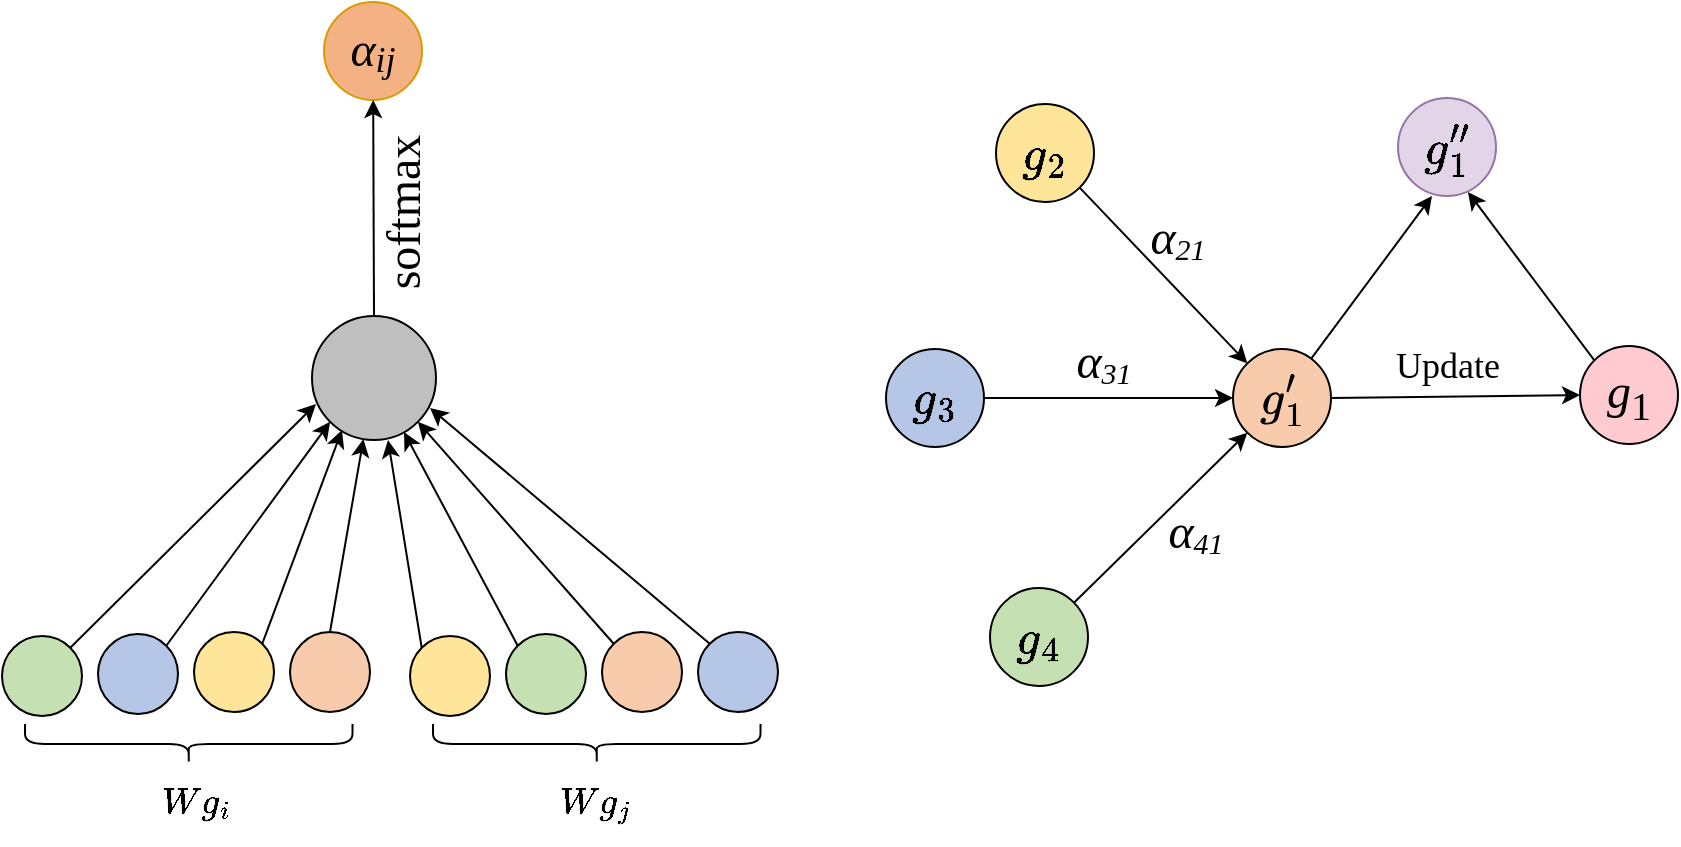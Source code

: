 <mxfile version="24.0.2" type="github">
  <diagram name="第 1 页" id="f0Q-XP88D9cHkuUK9u9R">
    <mxGraphModel dx="1221" dy="733" grid="0" gridSize="10" guides="1" tooltips="1" connect="1" arrows="1" fold="1" page="1" pageScale="1" pageWidth="1027" pageHeight="412" math="1" shadow="0">
      <root>
        <mxCell id="0" />
        <mxCell id="1" parent="0" />
        <mxCell id="7sGQZ9yojEYU0a86g81N-2" value="&lt;font style=&quot;font-size: 18px;&quot;&gt;&lt;i&gt;&lt;font style=&quot;font-size: 24px;&quot; face=&quot;Times New Roman&quot;&gt;α&lt;/font&gt;&lt;/i&gt;&lt;/font&gt;&lt;font size=&quot;1&quot;&gt;&lt;i&gt;&lt;sub&gt;&lt;font style=&quot;font-size: 18px;&quot; face=&quot;Times New Roman&quot;&gt;ij&lt;/font&gt;&lt;/sub&gt;&lt;/i&gt;&lt;/font&gt;" style="ellipse;whiteSpace=wrap;html=1;aspect=fixed;fontFamily=宋体;fontSource=https%3A%2F%2Ffonts.googleapis.com%2Fcss%3Ffamily%3D%25E5%25AE%258B%25E4%25BD%2593;fillColor=#f4b183;strokeColor=#d79b00;" vertex="1" parent="1">
          <mxGeometry x="272" y="3" width="49" height="49" as="geometry" />
        </mxCell>
        <mxCell id="7sGQZ9yojEYU0a86g81N-27" style="edgeStyle=none;rounded=0;orthogonalLoop=1;jettySize=auto;html=1;exitX=0.5;exitY=0;exitDx=0;exitDy=0;" edge="1" parent="1" source="7sGQZ9yojEYU0a86g81N-3" target="7sGQZ9yojEYU0a86g81N-2">
          <mxGeometry relative="1" as="geometry" />
        </mxCell>
        <mxCell id="7sGQZ9yojEYU0a86g81N-3" value="" style="ellipse;whiteSpace=wrap;html=1;aspect=fixed;fontFamily=宋体;fontSource=https%3A%2F%2Ffonts.googleapis.com%2Fcss%3Ffamily%3D%25E5%25AE%258B%25E4%25BD%2593;fillColor=#bfbfbf;" vertex="1" parent="1">
          <mxGeometry x="266" y="160" width="62" height="62" as="geometry" />
        </mxCell>
        <mxCell id="7sGQZ9yojEYU0a86g81N-13" style="edgeStyle=none;rounded=0;orthogonalLoop=1;jettySize=auto;html=1;exitX=1;exitY=0;exitDx=0;exitDy=0;entryX=0;entryY=1;entryDx=0;entryDy=0;" edge="1" parent="1" source="7sGQZ9yojEYU0a86g81N-4" target="7sGQZ9yojEYU0a86g81N-3">
          <mxGeometry relative="1" as="geometry">
            <mxPoint x="273" y="212" as="targetPoint" />
          </mxGeometry>
        </mxCell>
        <mxCell id="7sGQZ9yojEYU0a86g81N-4" value="" style="ellipse;whiteSpace=wrap;html=1;aspect=fixed;fontFamily=宋体;fontSource=https%3A%2F%2Ffonts.googleapis.com%2Fcss%3Ffamily%3D%25E5%25AE%258B%25E4%25BD%2593;fillColor=#b5c6e7;" vertex="1" parent="1">
          <mxGeometry x="159" y="319" width="40" height="40" as="geometry" />
        </mxCell>
        <mxCell id="7sGQZ9yojEYU0a86g81N-5" value="" style="ellipse;whiteSpace=wrap;html=1;aspect=fixed;fontFamily=宋体;fontSource=https%3A%2F%2Ffonts.googleapis.com%2Fcss%3Ffamily%3D%25E5%25AE%258B%25E4%25BD%2593;fillColor=#fee599;" vertex="1" parent="1">
          <mxGeometry x="207" y="318" width="40" height="40" as="geometry" />
        </mxCell>
        <mxCell id="7sGQZ9yojEYU0a86g81N-15" style="edgeStyle=none;rounded=0;orthogonalLoop=1;jettySize=auto;html=1;exitX=0.5;exitY=0;exitDx=0;exitDy=0;" edge="1" parent="1" source="7sGQZ9yojEYU0a86g81N-6" target="7sGQZ9yojEYU0a86g81N-3">
          <mxGeometry relative="1" as="geometry" />
        </mxCell>
        <mxCell id="7sGQZ9yojEYU0a86g81N-6" value="" style="ellipse;whiteSpace=wrap;html=1;aspect=fixed;fontFamily=宋体;fontSource=https%3A%2F%2Ffonts.googleapis.com%2Fcss%3Ffamily%3D%25E5%25AE%258B%25E4%25BD%2593;fillColor=#f7cbac;" vertex="1" parent="1">
          <mxGeometry x="255" y="318" width="40" height="40" as="geometry" />
        </mxCell>
        <mxCell id="7sGQZ9yojEYU0a86g81N-12" style="edgeStyle=none;rounded=0;orthogonalLoop=1;jettySize=auto;html=1;exitX=1;exitY=0;exitDx=0;exitDy=0;" edge="1" parent="1" source="7sGQZ9yojEYU0a86g81N-7">
          <mxGeometry relative="1" as="geometry">
            <mxPoint x="268" y="204" as="targetPoint" />
          </mxGeometry>
        </mxCell>
        <mxCell id="7sGQZ9yojEYU0a86g81N-7" value="" style="ellipse;whiteSpace=wrap;html=1;aspect=fixed;fontFamily=宋体;fontSource=https%3A%2F%2Ffonts.googleapis.com%2Fcss%3Ffamily%3D%25E5%25AE%258B%25E4%25BD%2593;fillColor=#c5e0b3;" vertex="1" parent="1">
          <mxGeometry x="111" y="320" width="40" height="40" as="geometry" />
        </mxCell>
        <mxCell id="7sGQZ9yojEYU0a86g81N-8" value="" style="shape=curlyBracket;whiteSpace=wrap;html=1;rounded=1;labelPosition=left;verticalLabelPosition=middle;align=right;verticalAlign=middle;rotation=-90;" vertex="1" parent="1">
          <mxGeometry x="194.38" y="292.13" width="20" height="163.75" as="geometry" />
        </mxCell>
        <mxCell id="7sGQZ9yojEYU0a86g81N-14" style="edgeStyle=none;rounded=0;orthogonalLoop=1;jettySize=auto;html=1;exitX=1;exitY=0;exitDx=0;exitDy=0;" edge="1" parent="1" source="7sGQZ9yojEYU0a86g81N-5">
          <mxGeometry relative="1" as="geometry">
            <mxPoint x="281" y="217" as="targetPoint" />
          </mxGeometry>
        </mxCell>
        <mxCell id="7sGQZ9yojEYU0a86g81N-22" style="edgeStyle=none;rounded=0;orthogonalLoop=1;jettySize=auto;html=1;exitX=0;exitY=0;exitDx=0;exitDy=0;" edge="1" parent="1" source="7sGQZ9yojEYU0a86g81N-16">
          <mxGeometry relative="1" as="geometry">
            <mxPoint x="312" y="218" as="targetPoint" />
          </mxGeometry>
        </mxCell>
        <mxCell id="7sGQZ9yojEYU0a86g81N-16" value="" style="ellipse;whiteSpace=wrap;html=1;aspect=fixed;fontFamily=宋体;fontSource=https%3A%2F%2Ffonts.googleapis.com%2Fcss%3Ffamily%3D%25E5%25AE%258B%25E4%25BD%2593;fillColor=#c5e0b3;" vertex="1" parent="1">
          <mxGeometry x="363" y="319" width="40" height="40" as="geometry" />
        </mxCell>
        <mxCell id="7sGQZ9yojEYU0a86g81N-23" style="edgeStyle=none;rounded=0;orthogonalLoop=1;jettySize=auto;html=1;exitX=0;exitY=0;exitDx=0;exitDy=0;entryX=1;entryY=1;entryDx=0;entryDy=0;" edge="1" parent="1" source="7sGQZ9yojEYU0a86g81N-17" target="7sGQZ9yojEYU0a86g81N-3">
          <mxGeometry relative="1" as="geometry" />
        </mxCell>
        <mxCell id="7sGQZ9yojEYU0a86g81N-17" value="" style="ellipse;whiteSpace=wrap;html=1;aspect=fixed;fontFamily=宋体;fontSource=https%3A%2F%2Ffonts.googleapis.com%2Fcss%3Ffamily%3D%25E5%25AE%258B%25E4%25BD%2593;fillColor=#f7cbac;" vertex="1" parent="1">
          <mxGeometry x="411" y="318" width="40" height="40" as="geometry" />
        </mxCell>
        <mxCell id="7sGQZ9yojEYU0a86g81N-18" value="" style="ellipse;whiteSpace=wrap;html=1;aspect=fixed;fontFamily=宋体;fontSource=https%3A%2F%2Ffonts.googleapis.com%2Fcss%3Ffamily%3D%25E5%25AE%258B%25E4%25BD%2593;fillColor=#b5c6e7;" vertex="1" parent="1">
          <mxGeometry x="459" y="318" width="40" height="40" as="geometry" />
        </mxCell>
        <mxCell id="7sGQZ9yojEYU0a86g81N-19" value="" style="ellipse;whiteSpace=wrap;html=1;aspect=fixed;fontFamily=宋体;fontSource=https%3A%2F%2Ffonts.googleapis.com%2Fcss%3Ffamily%3D%25E5%25AE%258B%25E4%25BD%2593;fillColor=#fee599;" vertex="1" parent="1">
          <mxGeometry x="315" y="320" width="40" height="40" as="geometry" />
        </mxCell>
        <mxCell id="7sGQZ9yojEYU0a86g81N-20" value="" style="shape=curlyBracket;whiteSpace=wrap;html=1;rounded=1;labelPosition=left;verticalLabelPosition=middle;align=right;verticalAlign=middle;rotation=-90;" vertex="1" parent="1">
          <mxGeometry x="398.38" y="292.13" width="20" height="163.75" as="geometry" />
        </mxCell>
        <mxCell id="7sGQZ9yojEYU0a86g81N-21" style="edgeStyle=none;rounded=0;orthogonalLoop=1;jettySize=auto;html=1;exitX=0;exitY=0;exitDx=0;exitDy=0;entryX=0.613;entryY=1;entryDx=0;entryDy=0;entryPerimeter=0;" edge="1" parent="1" source="7sGQZ9yojEYU0a86g81N-19" target="7sGQZ9yojEYU0a86g81N-3">
          <mxGeometry relative="1" as="geometry" />
        </mxCell>
        <mxCell id="7sGQZ9yojEYU0a86g81N-24" style="edgeStyle=none;rounded=0;orthogonalLoop=1;jettySize=auto;html=1;exitX=0;exitY=0;exitDx=0;exitDy=0;entryX=0.952;entryY=0.742;entryDx=0;entryDy=0;entryPerimeter=0;" edge="1" parent="1" source="7sGQZ9yojEYU0a86g81N-18" target="7sGQZ9yojEYU0a86g81N-3">
          <mxGeometry relative="1" as="geometry" />
        </mxCell>
        <mxCell id="7sGQZ9yojEYU0a86g81N-28" value="&lt;font face=&quot;Times New Roman&quot; style=&quot;font-size: 24px;&quot;&gt;softmax&lt;/font&gt;" style="text;strokeColor=none;align=center;fillColor=none;html=1;verticalAlign=middle;whiteSpace=wrap;rounded=0;rotation=-90;" vertex="1" parent="1">
          <mxGeometry x="282" y="93" width="60" height="30" as="geometry" />
        </mxCell>
        <mxCell id="7sGQZ9yojEYU0a86g81N-56" style="edgeStyle=none;rounded=0;orthogonalLoop=1;jettySize=auto;html=1;exitX=1;exitY=0.5;exitDx=0;exitDy=0;entryX=0;entryY=0.5;entryDx=0;entryDy=0;" edge="1" parent="1" source="7sGQZ9yojEYU0a86g81N-35" target="7sGQZ9yojEYU0a86g81N-37">
          <mxGeometry relative="1" as="geometry" />
        </mxCell>
        <mxCell id="7sGQZ9yojEYU0a86g81N-35" value="&lt;font face=&quot;Times New Roman&quot; style=&quot;font-size: 24px;&quot;&gt;&lt;i style=&quot;font-size: 24px;&quot;&gt;$$g_{3}$$&lt;/i&gt;&lt;/font&gt;" style="ellipse;whiteSpace=wrap;html=1;aspect=fixed;fontFamily=宋体;fontSource=https%3A%2F%2Ffonts.googleapis.com%2Fcss%3Ffamily%3D%25E5%25AE%258B%25E4%25BD%2593;fontSize=24;fillColor=#b5c6e7;" vertex="1" parent="1">
          <mxGeometry x="553" y="176.5" width="49" height="49" as="geometry" />
        </mxCell>
        <mxCell id="7sGQZ9yojEYU0a86g81N-57" style="edgeStyle=none;rounded=0;orthogonalLoop=1;jettySize=auto;html=1;exitX=1;exitY=0.5;exitDx=0;exitDy=0;entryX=0;entryY=0.5;entryDx=0;entryDy=0;" edge="1" parent="1" source="7sGQZ9yojEYU0a86g81N-37" target="7sGQZ9yojEYU0a86g81N-50">
          <mxGeometry relative="1" as="geometry" />
        </mxCell>
        <mxCell id="7sGQZ9yojEYU0a86g81N-37" value="&lt;font face=&quot;Times New Roman&quot; style=&quot;font-size: 24px;&quot;&gt;&lt;svg style=&quot;vertical-align: -0.559ex; font-size: 24px;&quot; xmlns=&quot;http://www.w3.org/2000/svg&quot; width=&quot;2.067ex&quot; height=&quot;2.389ex&quot; role=&quot;img&quot; viewBox=&quot;0 -809 913.6 1056&quot; xmlns:xlink=&quot;http://www.w3.org/1999/xlink&quot;&gt;&lt;defs style=&quot;font-size: 24px;&quot;&gt;&lt;path id=&quot;MJX-13-TEX-I-1D454&quot; d=&quot;M311 43Q296 30 267 15T206 0Q143 0 105 45T66 160Q66 265 143 353T314 442Q361 442 401 394L404 398Q406 401 409 404T418 412T431 419T447 422Q461 422 470 413T480 394Q480 379 423 152T363 -80Q345 -134 286 -169T151 -205Q10 -205 10 -137Q10 -111 28 -91T74 -71Q89 -71 102 -80T116 -111Q116 -121 114 -130T107 -144T99 -154T92 -162L90 -164H91Q101 -167 151 -167Q189 -167 211 -155Q234 -144 254 -122T282 -75Q288 -56 298 -13Q311 35 311 43ZM384 328L380 339Q377 350 375 354T369 368T359 382T346 393T328 402T306 405Q262 405 221 352Q191 313 171 233T151 117Q151 38 213 38Q269 38 323 108L331 118L384 328Z&quot; style=&quot;font-size: 24px;&quot;&gt;&lt;/path&gt;&lt;path id=&quot;MJX-13-TEX-V-2032&quot; d=&quot;M79 43Q73 43 52 49T30 61Q30 68 85 293T146 528Q161 560 198 560Q218 560 240 545T262 501Q262 496 260 486Q259 479 173 263T84 45T79 43Z&quot; style=&quot;font-size: 24px;&quot;&gt;&lt;/path&gt;&lt;path id=&quot;MJX-13-TEX-N-31&quot; d=&quot;M213 578L200 573Q186 568 160 563T102 556H83V602H102Q149 604 189 617T245 641T273 663Q275 666 285 666Q294 666 302 660V361L303 61Q310 54 315 52T339 48T401 46H427V0H416Q395 3 257 3Q121 3 100 0H88V46H114Q136 46 152 46T177 47T193 50T201 52T207 57T213 61V578Z&quot; style=&quot;font-size: 24px;&quot;&gt;&lt;/path&gt;&lt;/defs&gt;&lt;g stroke=&quot;currentColor&quot; fill=&quot;currentColor&quot; stroke-width=&quot;0&quot; transform=&quot;scale(1,-1)&quot; style=&quot;font-size: 24px;&quot;&gt;&lt;g data-mml-node=&quot;math&quot; style=&quot;font-size: 24px;&quot;&gt;&lt;g data-mml-node=&quot;msubsup&quot; style=&quot;font-size: 24px;&quot;&gt;&lt;g data-mml-node=&quot;mi&quot; style=&quot;font-size: 24px;&quot;&gt;&lt;use data-c=&quot;1D454&quot; xlink:href=&quot;#MJX-13-TEX-I-1D454&quot; style=&quot;font-size: 24px;&quot;&gt;&lt;/use&gt;&lt;/g&gt;&lt;g data-mml-node=&quot;TeXAtom&quot; transform=&quot;translate(510,413) scale(0.707)&quot; data-mjx-texclass=&quot;ORD&quot; style=&quot;font-size: 24px;&quot;&gt;&lt;g data-mml-node=&quot;mi&quot; style=&quot;font-size: 24px;&quot;&gt;&lt;use data-c=&quot;2032&quot; xlink:href=&quot;#MJX-13-TEX-V-2032&quot; style=&quot;font-size: 24px;&quot;&gt;&lt;/use&gt;&lt;/g&gt;&lt;/g&gt;&lt;g data-mml-node=&quot;TeXAtom&quot; transform=&quot;translate(510,-247) scale(0.707)&quot; data-mjx-texclass=&quot;ORD&quot; style=&quot;font-size: 24px;&quot;&gt;&lt;g data-mml-node=&quot;mn&quot; style=&quot;font-size: 24px;&quot;&gt;&lt;use data-c=&quot;31&quot; xlink:href=&quot;#MJX-13-TEX-N-31&quot; style=&quot;font-size: 24px;&quot;&gt;&lt;/use&gt;&lt;/g&gt;&lt;/g&gt;&lt;/g&gt;&lt;/g&gt;&lt;/g&gt;&lt;/svg&gt;&lt;/font&gt;" style="ellipse;whiteSpace=wrap;html=1;aspect=fixed;fontFamily=宋体;fontSource=https%3A%2F%2Ffonts.googleapis.com%2Fcss%3Ffamily%3D%25E5%25AE%258B%25E4%25BD%2593;fontSize=24;fillColor=#f7cbac;" vertex="1" parent="1">
          <mxGeometry x="726.5" y="176.5" width="49" height="49" as="geometry" />
        </mxCell>
        <mxCell id="7sGQZ9yojEYU0a86g81N-61" style="edgeStyle=none;rounded=0;orthogonalLoop=1;jettySize=auto;html=1;entryX=0;entryY=1;entryDx=0;entryDy=0;" edge="1" parent="1" source="7sGQZ9yojEYU0a86g81N-46" target="7sGQZ9yojEYU0a86g81N-37">
          <mxGeometry relative="1" as="geometry" />
        </mxCell>
        <mxCell id="7sGQZ9yojEYU0a86g81N-46" value="&lt;font face=&quot;Times New Roman&quot; style=&quot;font-size: 24px;&quot;&gt;&lt;i style=&quot;font-size: 24px;&quot;&gt;$$g_{4}$$&lt;/i&gt;&lt;/font&gt;" style="ellipse;whiteSpace=wrap;html=1;aspect=fixed;fontFamily=宋体;fontSource=https%3A%2F%2Ffonts.googleapis.com%2Fcss%3Ffamily%3D%25E5%25AE%258B%25E4%25BD%2593;fontSize=24;fillColor=#c5e0b3;" vertex="1" parent="1">
          <mxGeometry x="605" y="296" width="49" height="49" as="geometry" />
        </mxCell>
        <mxCell id="7sGQZ9yojEYU0a86g81N-60" style="edgeStyle=none;rounded=0;orthogonalLoop=1;jettySize=auto;html=1;exitX=1;exitY=1;exitDx=0;exitDy=0;entryX=0;entryY=0;entryDx=0;entryDy=0;" edge="1" parent="1" source="7sGQZ9yojEYU0a86g81N-49" target="7sGQZ9yojEYU0a86g81N-37">
          <mxGeometry relative="1" as="geometry" />
        </mxCell>
        <mxCell id="7sGQZ9yojEYU0a86g81N-49" value="&lt;font face=&quot;Times New Roman&quot; style=&quot;font-size: 24px;&quot;&gt;&lt;i style=&quot;font-size: 24px;&quot;&gt;$$g_{2}$$&lt;/i&gt;&lt;/font&gt;" style="ellipse;whiteSpace=wrap;html=1;aspect=fixed;fontFamily=宋体;fontSource=https%3A%2F%2Ffonts.googleapis.com%2Fcss%3Ffamily%3D%25E5%25AE%258B%25E4%25BD%2593;fontSize=24;fillColor=#fee599;" vertex="1" parent="1">
          <mxGeometry x="608" y="54" width="49" height="49" as="geometry" />
        </mxCell>
        <mxCell id="7sGQZ9yojEYU0a86g81N-50" value="&lt;font style=&quot;font-size: 24px;&quot; face=&quot;Times New Roman&quot;&gt;&lt;i&gt;g&lt;/i&gt;&lt;sub&gt;1&lt;/sub&gt;&lt;/font&gt;" style="ellipse;whiteSpace=wrap;html=1;aspect=fixed;fontFamily=宋体;fontSource=https%3A%2F%2Ffonts.googleapis.com%2Fcss%3Ffamily%3D%25E5%25AE%258B%25E4%25BD%2593;fillColor=#ffcad0;" vertex="1" parent="1">
          <mxGeometry x="900" y="175" width="49" height="49" as="geometry" />
        </mxCell>
        <mxCell id="7sGQZ9yojEYU0a86g81N-55" value="&lt;font face=&quot;Times New Roman&quot; style=&quot;font-size: 24px;&quot;&gt;$${g}_{1}^{\prime \prime}$$&lt;/font&gt;" style="ellipse;whiteSpace=wrap;html=1;aspect=fixed;fontFamily=宋体;fontSource=https%3A%2F%2Ffonts.googleapis.com%2Fcss%3Ffamily%3D%25E5%25AE%258B%25E4%25BD%2593;fontSize=24;fillColor=#e1d5e7;strokeColor=#9673a6;" vertex="1" parent="1">
          <mxGeometry x="809" y="51" width="49" height="49" as="geometry" />
        </mxCell>
        <mxCell id="7sGQZ9yojEYU0a86g81N-58" style="edgeStyle=none;rounded=0;orthogonalLoop=1;jettySize=auto;html=1;entryX=0.347;entryY=1;entryDx=0;entryDy=0;entryPerimeter=0;" edge="1" parent="1" source="7sGQZ9yojEYU0a86g81N-37" target="7sGQZ9yojEYU0a86g81N-55">
          <mxGeometry relative="1" as="geometry" />
        </mxCell>
        <mxCell id="7sGQZ9yojEYU0a86g81N-59" style="edgeStyle=none;rounded=0;orthogonalLoop=1;jettySize=auto;html=1;exitX=0;exitY=0;exitDx=0;exitDy=0;entryX=0.714;entryY=0.959;entryDx=0;entryDy=0;entryPerimeter=0;" edge="1" parent="1" source="7sGQZ9yojEYU0a86g81N-50" target="7sGQZ9yojEYU0a86g81N-55">
          <mxGeometry relative="1" as="geometry" />
        </mxCell>
        <mxCell id="7sGQZ9yojEYU0a86g81N-67" value="&lt;font style=&quot;font-size: 18px;&quot;&gt;&lt;i&gt;&lt;font style=&quot;font-size: 24px;&quot; face=&quot;Times New Roman&quot;&gt;α&lt;/font&gt;&lt;/i&gt;&lt;/font&gt;&lt;font size=&quot;1&quot;&gt;&lt;i&gt;&lt;font face=&quot;Times New Roman&quot;&gt;&lt;sub style=&quot;font-size: 15px;&quot;&gt;41&lt;/sub&gt;&lt;/font&gt;&lt;/i&gt;&lt;/font&gt;" style="text;strokeColor=none;align=center;fillColor=none;html=1;verticalAlign=middle;whiteSpace=wrap;rounded=0;" vertex="1" parent="1">
          <mxGeometry x="678" y="253" width="60" height="30" as="geometry" />
        </mxCell>
        <mxCell id="7sGQZ9yojEYU0a86g81N-68" value="&lt;font style=&quot;font-size: 18px;&quot;&gt;&lt;i&gt;&lt;font style=&quot;font-size: 24px;&quot; face=&quot;Times New Roman&quot;&gt;α&lt;/font&gt;&lt;/i&gt;&lt;/font&gt;&lt;font size=&quot;1&quot;&gt;&lt;i&gt;&lt;font face=&quot;Times New Roman&quot;&gt;&lt;sub style=&quot;font-size: 15px;&quot;&gt;31&lt;/sub&gt;&lt;/font&gt;&lt;/i&gt;&lt;/font&gt;" style="text;strokeColor=none;align=center;fillColor=none;html=1;verticalAlign=middle;whiteSpace=wrap;rounded=0;" vertex="1" parent="1">
          <mxGeometry x="632" y="168" width="60" height="30" as="geometry" />
        </mxCell>
        <mxCell id="7sGQZ9yojEYU0a86g81N-69" value="&lt;font style=&quot;font-size: 18px;&quot;&gt;&lt;i&gt;&lt;font style=&quot;font-size: 24px;&quot; face=&quot;Times New Roman&quot;&gt;α&lt;/font&gt;&lt;/i&gt;&lt;/font&gt;&lt;font size=&quot;1&quot;&gt;&lt;i&gt;&lt;font face=&quot;Times New Roman&quot;&gt;&lt;sub style=&quot;font-size: 15px;&quot;&gt;21&lt;/sub&gt;&lt;/font&gt;&lt;/i&gt;&lt;/font&gt;" style="text;strokeColor=none;align=center;fillColor=none;html=1;verticalAlign=middle;whiteSpace=wrap;rounded=0;" vertex="1" parent="1">
          <mxGeometry x="669" y="106" width="60" height="30" as="geometry" />
        </mxCell>
        <mxCell id="7sGQZ9yojEYU0a86g81N-70" value="&lt;font face=&quot;Times New Roman&quot; size=&quot;1&quot;&gt;&lt;span style=&quot;font-size: 18px;&quot;&gt;Update&lt;/span&gt;&lt;/font&gt;" style="text;strokeColor=none;align=center;fillColor=none;html=1;verticalAlign=middle;whiteSpace=wrap;rounded=0;" vertex="1" parent="1">
          <mxGeometry x="803.5" y="170" width="60" height="30" as="geometry" />
        </mxCell>
        <mxCell id="7sGQZ9yojEYU0a86g81N-72" value="&lt;font style=&quot;font-size: 18px;&quot;&gt;&lt;i style=&quot;font-size: 18px;&quot;&gt;$${W} {g}_{i}$$&lt;/i&gt;&lt;/font&gt;" style="text;strokeColor=none;align=center;fillColor=none;html=1;verticalAlign=middle;whiteSpace=wrap;rounded=0;fontSize=18;fontFamily=Times New Roman;" vertex="1" parent="1">
          <mxGeometry x="178" y="388" width="60" height="30" as="geometry" />
        </mxCell>
        <mxCell id="7sGQZ9yojEYU0a86g81N-73" value="&lt;font style=&quot;font-size: 18px;&quot;&gt;&lt;i style=&quot;font-size: 18px;&quot;&gt;$${W} {g}_{j}$$&lt;/i&gt;&lt;/font&gt;" style="text;strokeColor=none;align=center;fillColor=none;html=1;verticalAlign=middle;whiteSpace=wrap;rounded=0;fontFamily=Times New Roman;fontSize=18;" vertex="1" parent="1">
          <mxGeometry x="378.38" y="388" width="60" height="30" as="geometry" />
        </mxCell>
      </root>
    </mxGraphModel>
  </diagram>
</mxfile>
